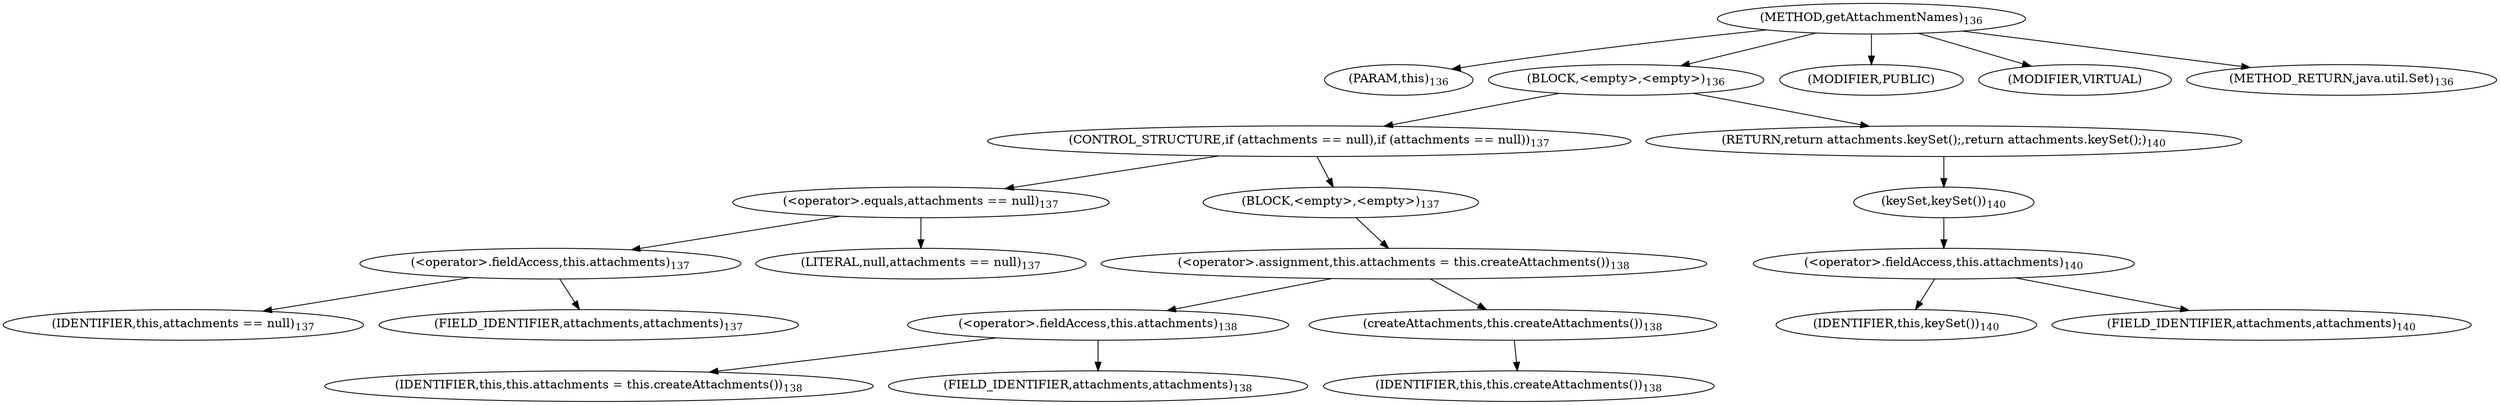 digraph "getAttachmentNames" {  
"272" [label = <(METHOD,getAttachmentNames)<SUB>136</SUB>> ]
"29" [label = <(PARAM,this)<SUB>136</SUB>> ]
"273" [label = <(BLOCK,&lt;empty&gt;,&lt;empty&gt;)<SUB>136</SUB>> ]
"274" [label = <(CONTROL_STRUCTURE,if (attachments == null),if (attachments == null))<SUB>137</SUB>> ]
"275" [label = <(&lt;operator&gt;.equals,attachments == null)<SUB>137</SUB>> ]
"276" [label = <(&lt;operator&gt;.fieldAccess,this.attachments)<SUB>137</SUB>> ]
"277" [label = <(IDENTIFIER,this,attachments == null)<SUB>137</SUB>> ]
"278" [label = <(FIELD_IDENTIFIER,attachments,attachments)<SUB>137</SUB>> ]
"279" [label = <(LITERAL,null,attachments == null)<SUB>137</SUB>> ]
"280" [label = <(BLOCK,&lt;empty&gt;,&lt;empty&gt;)<SUB>137</SUB>> ]
"281" [label = <(&lt;operator&gt;.assignment,this.attachments = this.createAttachments())<SUB>138</SUB>> ]
"282" [label = <(&lt;operator&gt;.fieldAccess,this.attachments)<SUB>138</SUB>> ]
"283" [label = <(IDENTIFIER,this,this.attachments = this.createAttachments())<SUB>138</SUB>> ]
"284" [label = <(FIELD_IDENTIFIER,attachments,attachments)<SUB>138</SUB>> ]
"285" [label = <(createAttachments,this.createAttachments())<SUB>138</SUB>> ]
"28" [label = <(IDENTIFIER,this,this.createAttachments())<SUB>138</SUB>> ]
"286" [label = <(RETURN,return attachments.keySet();,return attachments.keySet();)<SUB>140</SUB>> ]
"287" [label = <(keySet,keySet())<SUB>140</SUB>> ]
"288" [label = <(&lt;operator&gt;.fieldAccess,this.attachments)<SUB>140</SUB>> ]
"289" [label = <(IDENTIFIER,this,keySet())<SUB>140</SUB>> ]
"290" [label = <(FIELD_IDENTIFIER,attachments,attachments)<SUB>140</SUB>> ]
"291" [label = <(MODIFIER,PUBLIC)> ]
"292" [label = <(MODIFIER,VIRTUAL)> ]
"293" [label = <(METHOD_RETURN,java.util.Set)<SUB>136</SUB>> ]
  "272" -> "29" 
  "272" -> "273" 
  "272" -> "291" 
  "272" -> "292" 
  "272" -> "293" 
  "273" -> "274" 
  "273" -> "286" 
  "274" -> "275" 
  "274" -> "280" 
  "275" -> "276" 
  "275" -> "279" 
  "276" -> "277" 
  "276" -> "278" 
  "280" -> "281" 
  "281" -> "282" 
  "281" -> "285" 
  "282" -> "283" 
  "282" -> "284" 
  "285" -> "28" 
  "286" -> "287" 
  "287" -> "288" 
  "288" -> "289" 
  "288" -> "290" 
}
